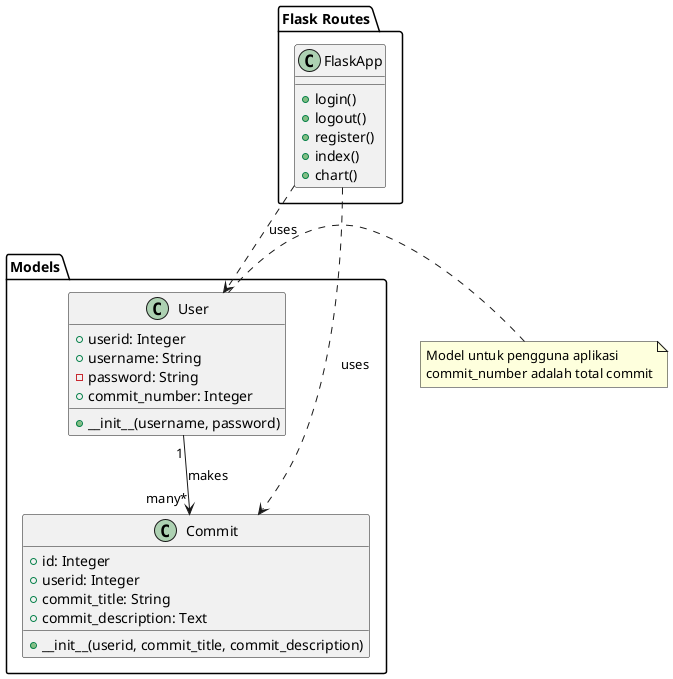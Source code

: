 @startuml

package "Models" {
  class User {
    +userid: Integer
    +username: String
    -password: String
    +commit_number: Integer
    +__init__(username, password)
  }

  class Commit {
    +id: Integer
    +userid: Integer
    +commit_title: String
    +commit_description: Text
    +__init__(userid, commit_title, commit_description)
  }

  User "1" --> "many*" Commit : makes
}

package "Flask Routes" {
  class FlaskApp {
    +login()
    +logout()
    +register()
    +index()
    +chart()
  }
}

FlaskApp ..> User : uses
FlaskApp ..> Commit : uses

note right of User
  Model untuk pengguna aplikasi
  commit_number adalah total commit
end note

@enduml
